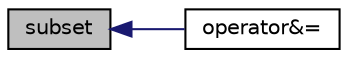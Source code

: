 digraph "subset"
{
  bgcolor="transparent";
  edge [fontname="Helvetica",fontsize="10",labelfontname="Helvetica",labelfontsize="10"];
  node [fontname="Helvetica",fontsize="10",shape=record];
  rankdir="LR";
  Node1 [label="subset",height=0.2,width=0.4,color="black", fillcolor="grey75", style="filled", fontcolor="black"];
  Node1 -> Node2 [dir="back",color="midnightblue",fontsize="10",style="solid",fontname="Helvetica"];
  Node2 [label="operator&=",height=0.2,width=0.4,color="black",URL="$a01794.html#a8f6f08dbe212e3750c2feeee7544ada7",tooltip="And operator (lists may be dissimilar sizes) "];
}
